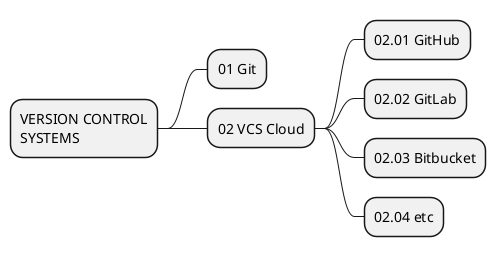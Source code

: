 @startmindmap VERSION CONTROL SYSTEMS
<style>
node {
    MaximumWidth 150
    HorizontalAlignment left
}
</style>

+ VERSION CONTROL SYSTEMS
++ 01 Git
++ 02 VCS Cloud
+++ 02.01 GitHub
+++ 02.02 GitLab
+++ 02.03 Bitbucket
+++ 02.04 etc

@endmindmap